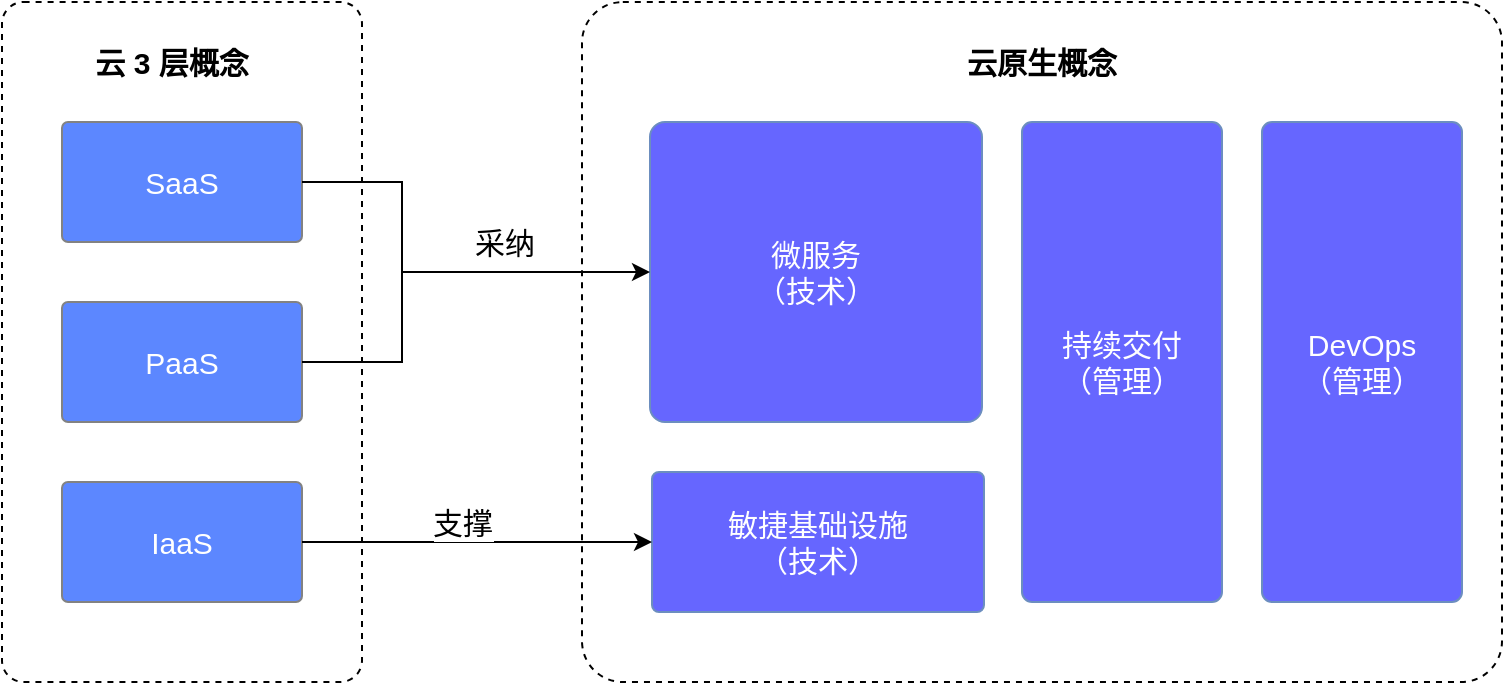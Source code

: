 <mxfile version="12.9.3" type="github">
  <diagram id="SkMzPhTBbyZ_zyWaAGZy" name="第 1 页">
    <mxGraphModel dx="1422" dy="793" grid="1" gridSize="10" guides="1" tooltips="1" connect="1" arrows="1" fold="1" page="1" pageScale="1" pageWidth="827" pageHeight="1169" math="0" shadow="0">
      <root>
        <mxCell id="0" />
        <mxCell id="1" parent="0" />
        <mxCell id="2YOUZ-Z0bVTe1FbO1rfL-2" value="" style="rounded=1;whiteSpace=wrap;html=1;dashed=1;fillColor=none;perimeter=rectanglePerimeter;arcSize=6;" vertex="1" parent="1">
          <mxGeometry x="90" y="180" width="180" height="340" as="geometry" />
        </mxCell>
        <mxCell id="2YOUZ-Z0bVTe1FbO1rfL-1" value="SaaS" style="rounded=1;whiteSpace=wrap;html=1;fontColor=#FFFFFF;strokeColor=#828282;arcSize=5;fontSize=15;fillColor=#5C87FF;" vertex="1" parent="1">
          <mxGeometry x="120" y="240" width="120" height="60" as="geometry" />
        </mxCell>
        <mxCell id="2YOUZ-Z0bVTe1FbO1rfL-3" value="云 3 层概念&lt;br style=&quot;font-size: 15px;&quot;&gt;" style="text;html=1;strokeColor=none;fillColor=none;align=center;verticalAlign=middle;whiteSpace=wrap;rounded=0;dashed=1;fontSize=15;fontStyle=1" vertex="1" parent="1">
          <mxGeometry x="130" y="200" width="90" height="20" as="geometry" />
        </mxCell>
        <mxCell id="2YOUZ-Z0bVTe1FbO1rfL-4" value="PaaS" style="rounded=1;whiteSpace=wrap;html=1;arcSize=5;strokeColor=#828282;fontSize=15;fillColor=#5C87FF;fontColor=#FFFFFF;" vertex="1" parent="1">
          <mxGeometry x="120" y="330" width="120" height="60" as="geometry" />
        </mxCell>
        <mxCell id="2YOUZ-Z0bVTe1FbO1rfL-5" value="IaaS" style="rounded=1;whiteSpace=wrap;html=1;arcSize=5;strokeColor=#828282;fontSize=15;fillColor=#5C87FF;fontColor=#FFFFFF;" vertex="1" parent="1">
          <mxGeometry x="120" y="420" width="120" height="60" as="geometry" />
        </mxCell>
        <mxCell id="2YOUZ-Z0bVTe1FbO1rfL-6" value="" style="rounded=1;whiteSpace=wrap;html=1;dashed=1;fillColor=none;perimeter=rectanglePerimeter;arcSize=6;fontColor=#000000;" vertex="1" parent="1">
          <mxGeometry x="380" y="180" width="460" height="340" as="geometry" />
        </mxCell>
        <mxCell id="2YOUZ-Z0bVTe1FbO1rfL-7" value="云原生概念" style="text;html=1;strokeColor=none;fillColor=none;align=center;verticalAlign=middle;whiteSpace=wrap;rounded=0;dashed=1;fontSize=15;fontStyle=1" vertex="1" parent="1">
          <mxGeometry x="565" y="200" width="90" height="20" as="geometry" />
        </mxCell>
        <mxCell id="2YOUZ-Z0bVTe1FbO1rfL-8" value="&lt;font style=&quot;font-size: 15px&quot;&gt;微服务&lt;br&gt;（技术）&lt;/font&gt;" style="rounded=1;whiteSpace=wrap;html=1;strokeColor=#6c8ebf;arcSize=5;fillColor=#6666FF;fontColor=#FFFFFF;" vertex="1" parent="1">
          <mxGeometry x="414" y="240" width="166" height="150" as="geometry" />
        </mxCell>
        <mxCell id="2YOUZ-Z0bVTe1FbO1rfL-9" value="敏捷基础设施&lt;br&gt;（技术）" style="rounded=1;whiteSpace=wrap;html=1;arcSize=5;strokeColor=#6c8ebf;fontSize=15;fillColor=#6666FF;fontColor=#FFFFFF;" vertex="1" parent="1">
          <mxGeometry x="415" y="415" width="166" height="70" as="geometry" />
        </mxCell>
        <mxCell id="2YOUZ-Z0bVTe1FbO1rfL-10" value="持续交付&lt;br&gt;（管理）" style="rounded=1;whiteSpace=wrap;html=1;arcSize=5;strokeColor=#6c8ebf;fontSize=15;fillColor=#6666FF;fontColor=#FFFFFF;" vertex="1" parent="1">
          <mxGeometry x="600" y="240" width="100" height="240" as="geometry" />
        </mxCell>
        <mxCell id="2YOUZ-Z0bVTe1FbO1rfL-11" value="DevOps&lt;br&gt;（管理）" style="rounded=1;whiteSpace=wrap;html=1;arcSize=5;strokeColor=#6c8ebf;fontSize=15;fillColor=#6666FF;fontColor=#FFFFFF;" vertex="1" parent="1">
          <mxGeometry x="720" y="240" width="100" height="240" as="geometry" />
        </mxCell>
        <mxCell id="2YOUZ-Z0bVTe1FbO1rfL-12" value="" style="endArrow=none;html=1;fontSize=15;fontColor=#000000;exitX=1;exitY=0.5;exitDx=0;exitDy=0;entryX=1;entryY=0.5;entryDx=0;entryDy=0;rounded=0;" edge="1" parent="1" source="2YOUZ-Z0bVTe1FbO1rfL-1" target="2YOUZ-Z0bVTe1FbO1rfL-4">
          <mxGeometry width="50" height="50" relative="1" as="geometry">
            <mxPoint x="390" y="430" as="sourcePoint" />
            <mxPoint x="300" y="370" as="targetPoint" />
            <Array as="points">
              <mxPoint x="290" y="270" />
              <mxPoint x="290" y="360" />
            </Array>
          </mxGeometry>
        </mxCell>
        <mxCell id="2YOUZ-Z0bVTe1FbO1rfL-14" value="" style="endArrow=classic;html=1;fontSize=15;fontColor=#000000;entryX=0;entryY=0.5;entryDx=0;entryDy=0;" edge="1" parent="1" target="2YOUZ-Z0bVTe1FbO1rfL-8">
          <mxGeometry width="50" height="50" relative="1" as="geometry">
            <mxPoint x="290" y="315" as="sourcePoint" />
            <mxPoint x="440" y="380" as="targetPoint" />
          </mxGeometry>
        </mxCell>
        <mxCell id="2YOUZ-Z0bVTe1FbO1rfL-16" value="采纳" style="text;html=1;align=center;verticalAlign=middle;resizable=0;points=[];labelBackgroundColor=#ffffff;fontSize=15;fontColor=#000000;" vertex="1" connectable="0" parent="2YOUZ-Z0bVTe1FbO1rfL-14">
          <mxGeometry x="-0.177" relative="1" as="geometry">
            <mxPoint y="-15" as="offset" />
          </mxGeometry>
        </mxCell>
        <mxCell id="2YOUZ-Z0bVTe1FbO1rfL-15" value="支撑" style="endArrow=classic;html=1;fontSize=15;fontColor=#000000;exitX=1;exitY=0.5;exitDx=0;exitDy=0;" edge="1" parent="1" source="2YOUZ-Z0bVTe1FbO1rfL-5">
          <mxGeometry x="-0.086" y="10" width="50" height="50" relative="1" as="geometry">
            <mxPoint x="240" y="449.5" as="sourcePoint" />
            <mxPoint x="415" y="450" as="targetPoint" />
            <mxPoint as="offset" />
          </mxGeometry>
        </mxCell>
      </root>
    </mxGraphModel>
  </diagram>
</mxfile>

